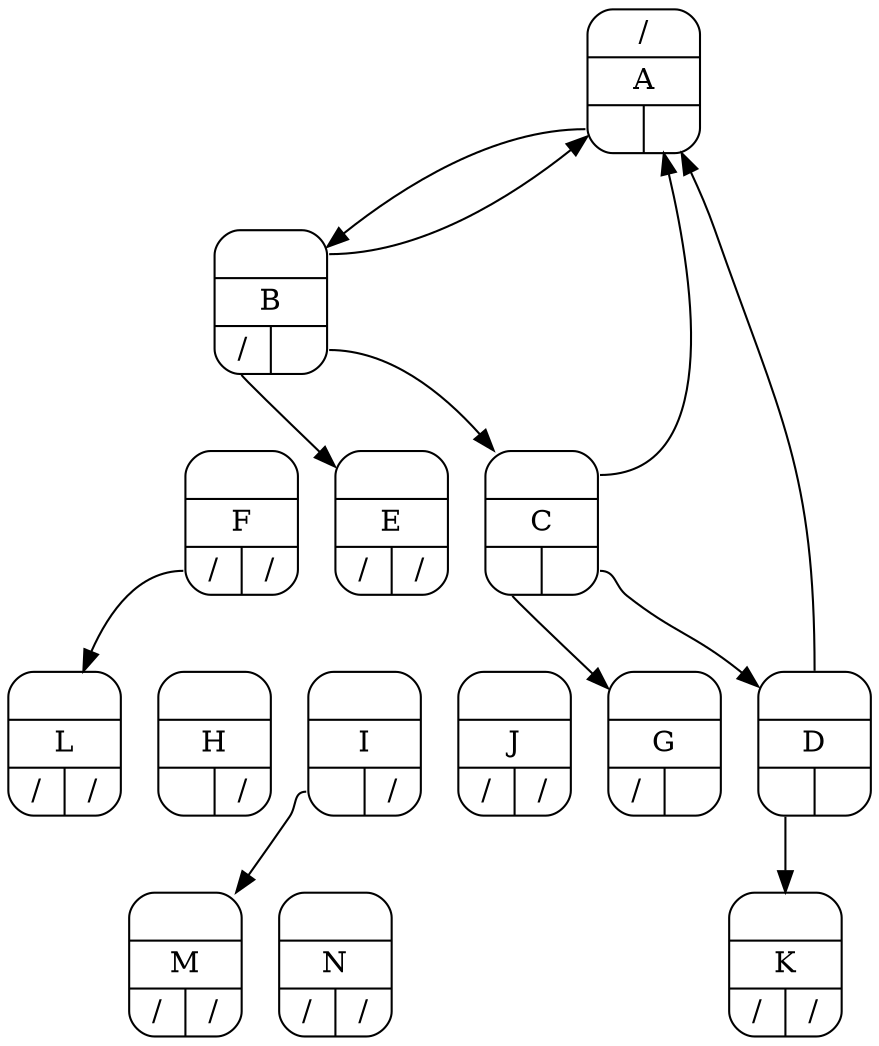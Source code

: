 // 二叉树的指针实现
digraph G {
    node [shape=Mrecord];//Mrecord为圆角
	
	/**
	|：横向分割
	{}：竖向分割
	*/
	nodeA [label="{<P>/|<D>A|{<L>|<R>}}"];//<>中为隐藏域
	nodeB [label="{<P>|<D>B|{<L>/|<R>}}"];
	nodeC [label="{<P>|<D>C|{<L>|<R>}}"];
	nodeD [label="{<P>|<D>D|{<L>|<R>}}"];
	nodeE [label="{<P>|<D>E|{<L>/|<R>/}}"];
	nodeF [label="{<P>|<D>F|{<L>/|<R>/}}"];
	nodeG [label="{<P>|<D>G|{<L>/|<R>}}"];
	nodeH [label="{<P>|<D>H|{<L>|<R>/}}"];
	nodeI [label="{<P>|<D>I|{<L>|<R>/}}"];
	nodeJ [label="{<P>|<D>J|{<L>/|<R>/}}"];
	nodeK [label="{<P>|<D>K|{<L>/|<R>/}}"];
	nodeL [label="{<P>|<D>L|{<L>/|<R>/}}"];
	nodeM [label="{<P>|<D>M|{<L>/|<R>/}}"];
	nodeN [label="{<P>|<D>N|{<L>/|<R>/}}"];
	                   
	// : 后面跟一个结点的指定区域
//	node1:L -> node2;
//	node1 -> e1 [weight=10 style="invis"];
//	node1:R -> node3;
	
	nodeA:L -> nodeB;
	nodeA:L -> nodeC [weight=10 style="invis"];
	nodeA:L -> nodeD [weight=10 style="invis"];
	nodeB:P -> nodeA;
	nodeC:P -> nodeA;
	nodeD:P -> nodeA;
	nodeB:R -> nodeC;
	nodeC:R -> nodeD;
	
	nodeB:L -> nodeE;
	nodeB:L -> nodeF [weight=10 style="invis"];
	
	nodeC:L -> nodeG;
	nodeC:L -> nodeH [weight=10 style="invis"];
	nodeC:L -> nodeI [weight=10 style="invis"];
	nodeC:L -> nodeJ [weight=10 style="invis"];
	
	nodeD:L -> nodeK;
	
	nodeF:L -> nodeL;
	
	nodeI:L -> nodeM;
	nodeI:L -> nodeN [weight=10 style="invis"];
	
	// 隐藏中间节点的连线
    //5 -- m2 [weight=10 style="invis"];
	// 隐藏中间节点
//    e1,e2,e3,e4,e5,e6,e7,e8,e9,e10,e11 [label="" style="invis"]
	// 
	//n5 [label="5"]
}
//dot leftChildRightBrotherTree.dot -T png -o leftChildRightBrotherTree.png